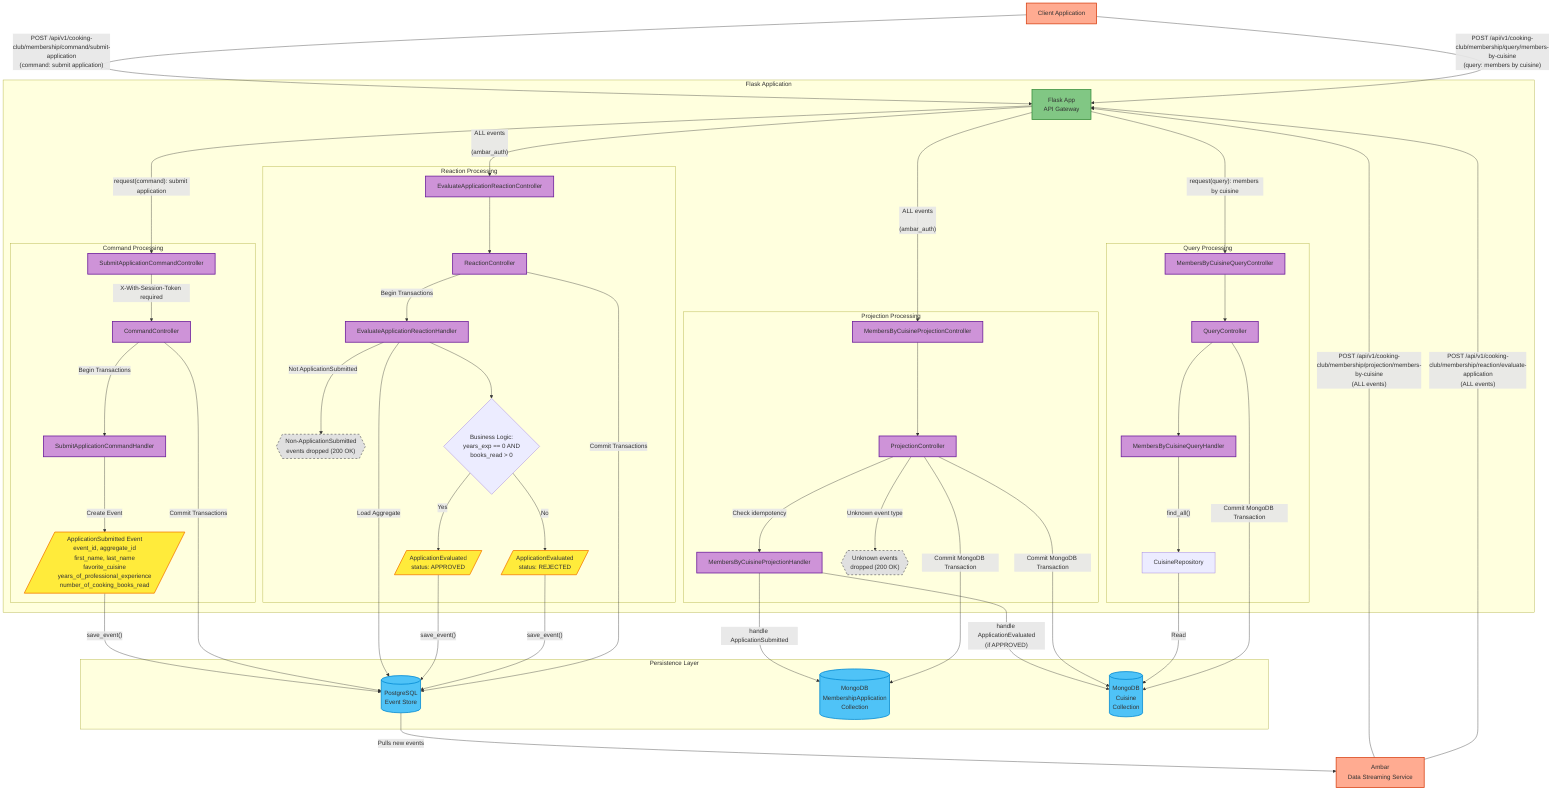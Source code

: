 flowchart TB
    %% Request Sources
    Client["Client Application"]
    Ambar["Ambar<br/>Data Streaming Service"]

    %% Flask Application Subgraph
    subgraph FlaskApp["Flask Application"]
        Flask["Flask App<br/>API Gateway"]

        %% Command Processing Subgraph
        subgraph CommandProcessing["Command Processing"]
            SAC["SubmitApplicationCommandController"]
            CC["CommandController"]
            SACH["SubmitApplicationCommandHandler"]
            Event1[/"ApplicationSubmitted Event<br/>event_id, aggregate_id<br/>first_name, last_name<br/>favorite_cuisine<br/>years_of_professional_experience<br/>number_of_cooking_books_read"/]

            SAC --> |"X-With-Session-Token required"| CC
            CC --> |"Begin Transactions"| SACH
            SACH --> |"Create Event"| Event1
        end

        %% Projection Processing Subgraph
        subgraph ProjectionProcessing["Projection Processing"]
            MBCPC["MembersByCuisineProjectionController"]
            PC["ProjectionController"]
            MBCPH["MembersByCuisineProjectionHandler"]
            ProjectionDrop{{"Unknown events<br/>dropped (200 OK)"}}

            MBCPC --> PC
            PC --> |"Check idempotency"| MBCPH
            PC --> |"Unknown event type"| ProjectionDrop
        end

        %% Reaction Processing Subgraph
        subgraph ReactionProcessing["Reaction Processing"]
            EARC["EvaluateApplicationReactionController"]
            RC["ReactionController"]
            EARH["EvaluateApplicationReactionHandler"]
            ReactionDrop{{"Non-ApplicationSubmitted<br/>events dropped (200 OK)"}}
            Decision{Business Logic:<br/>years_exp == 0 AND<br/>books_read > 0}
            Event2A[/"ApplicationEvaluated<br/>status: APPROVED"/]
            Event2R[/"ApplicationEvaluated<br/>status: REJECTED"/]

            EARC --> RC
            RC --> |"Begin Transactions"| EARH
            EARH --> |"Not ApplicationSubmitted"| ReactionDrop
            EARH --> Decision
            Decision --> |"Yes"| Event2A
            Decision --> |"No"| Event2R
        end

        %% Query Processing Subgraph
        subgraph QueryProcessing["Query Processing"]
            MBCQC["MembersByCuisineQueryController"]
            QC["QueryController"]
            MBCQH["MembersByCuisineQueryHandler"]
            CuisineRepo["CuisineRepository"]

            MBCQC --> QC
            QC --> MBCQH
            MBCQH --> |"find_all()"| CuisineRepo
        end

        %% Internal Flask routing
        Flask --> |"request(command): submit application"| SAC
        Flask --> |"ALL events<br/><br/>(ambar_auth)"| MBCPC
        Flask --> |"ALL events<br/><br/>(ambar_auth)"| EARC
        Flask --> |"request(query): members by cuisine"| MBCQC
    end

    %% Persistence Layer Subgraph
    subgraph PersistenceLayer["Persistence Layer"]
        PG[(PostgreSQL<br/>Event Store)]
        MongoDB1[(MongoDB<br/>MembershipApplication<br/>Collection)]
        MongoDB2[(MongoDB<br/>Cuisine<br/>Collection)]
    end

    %% External connections to Flask
    Client --> |"POST /api/v1/cooking-club/membership/command/submit-application<br/>(command: submit application)"| Flask
    Client --> |"POST /api/v1/cooking-club/membership/query/members-by-cuisine<br/>(query: members by cuisine)"| Flask
    Ambar --> |"POST /api/v1/cooking-club/membership/projection/members-by-cuisine<br/>(ALL events)"| Flask
    Ambar --> |"POST /api/v1/cooking-club/membership/reaction/evaluate-application<br/>(ALL events)"| Flask

    %% Data flow connections
    PG --> |"Pulls new events"| Ambar
    Event1 --> |"save_event()"| PG
    CC --> |"Commit Transactions"| PG
    MBCPH --> |"handle ApplicationSubmitted"| MongoDB1
    MBCPH --> |"handle ApplicationEvaluated<br/>(if APPROVED)"| MongoDB2
    PC --> |"Commit MongoDB Transaction"| MongoDB1
    PC --> |"Commit MongoDB Transaction"| MongoDB2
    EARH --> |"Load Aggregate"| PG
    Event2A --> |"save_event()"| PG
    Event2R --> |"save_event()"| PG
    RC --> |"Commit Transactions"| PG
    CuisineRepo --> |"Read"| MongoDB2
    QC --> |"Commit MongoDB Transaction"| MongoDB2

    %% Styling
    classDef event fill:#ffeb3b,stroke:#f57c00,stroke-width:2px
    classDef storage fill:#4fc3f7,stroke:#0288d1,stroke-width:2px
    classDef service fill:#81c784,stroke:#388e3c,stroke-width:2px
    classDef controller fill:#ce93d8,stroke:#6a1b9a,stroke-width:2px
    classDef external fill:#ffab91,stroke:#d84315,stroke-width:2px
    classDef subgraphStyle fill:#f5f5f5,stroke:#333,stroke-width:2px
    classDef dropped fill:#e0e0e0,stroke:#757575,stroke-width:2px,stroke-dasharray: 5 5

    class Event1,Event2A,Event2R event
    class PG,MongoDB1,MongoDB2 storage
    class Flask service
    class SAC,MBCPC,EARC,MBCQC,CC,PC,RC,QC,SACH,MBCPH,EARH,MBCQH controller
    class Client,Ambar external
    class ProjectionDrop,ReactionDrop dropped